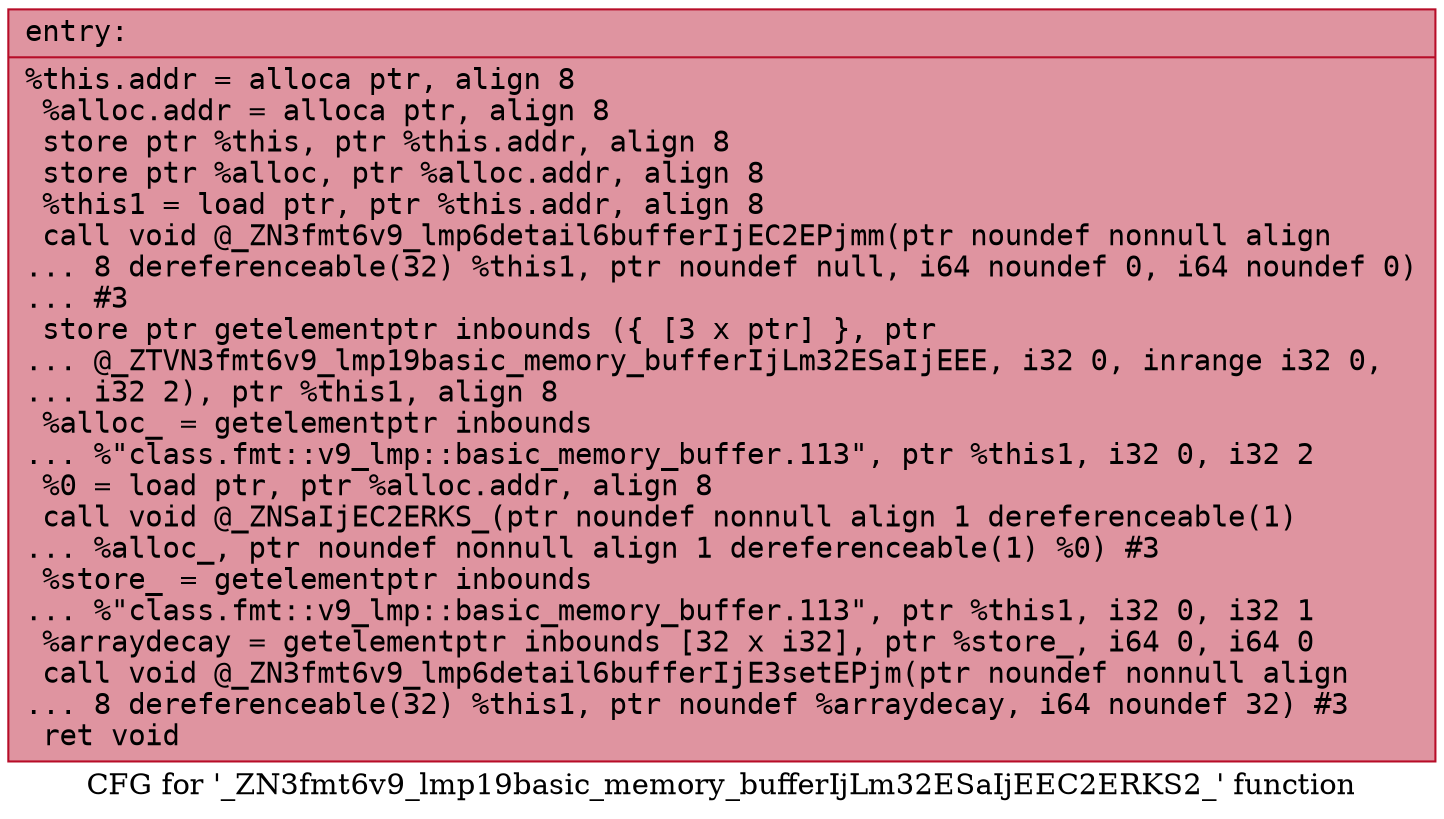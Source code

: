 digraph "CFG for '_ZN3fmt6v9_lmp19basic_memory_bufferIjLm32ESaIjEEC2ERKS2_' function" {
	label="CFG for '_ZN3fmt6v9_lmp19basic_memory_bufferIjLm32ESaIjEEC2ERKS2_' function";

	Node0x556bfec53a30 [shape=record,color="#b70d28ff", style=filled, fillcolor="#b70d2870" fontname="Courier",label="{entry:\l|  %this.addr = alloca ptr, align 8\l  %alloc.addr = alloca ptr, align 8\l  store ptr %this, ptr %this.addr, align 8\l  store ptr %alloc, ptr %alloc.addr, align 8\l  %this1 = load ptr, ptr %this.addr, align 8\l  call void @_ZN3fmt6v9_lmp6detail6bufferIjEC2EPjmm(ptr noundef nonnull align\l... 8 dereferenceable(32) %this1, ptr noundef null, i64 noundef 0, i64 noundef 0)\l... #3\l  store ptr getelementptr inbounds (\{ [3 x ptr] \}, ptr\l... @_ZTVN3fmt6v9_lmp19basic_memory_bufferIjLm32ESaIjEEE, i32 0, inrange i32 0,\l... i32 2), ptr %this1, align 8\l  %alloc_ = getelementptr inbounds\l... %\"class.fmt::v9_lmp::basic_memory_buffer.113\", ptr %this1, i32 0, i32 2\l  %0 = load ptr, ptr %alloc.addr, align 8\l  call void @_ZNSaIjEC2ERKS_(ptr noundef nonnull align 1 dereferenceable(1)\l... %alloc_, ptr noundef nonnull align 1 dereferenceable(1) %0) #3\l  %store_ = getelementptr inbounds\l... %\"class.fmt::v9_lmp::basic_memory_buffer.113\", ptr %this1, i32 0, i32 1\l  %arraydecay = getelementptr inbounds [32 x i32], ptr %store_, i64 0, i64 0\l  call void @_ZN3fmt6v9_lmp6detail6bufferIjE3setEPjm(ptr noundef nonnull align\l... 8 dereferenceable(32) %this1, ptr noundef %arraydecay, i64 noundef 32) #3\l  ret void\l}"];
}

